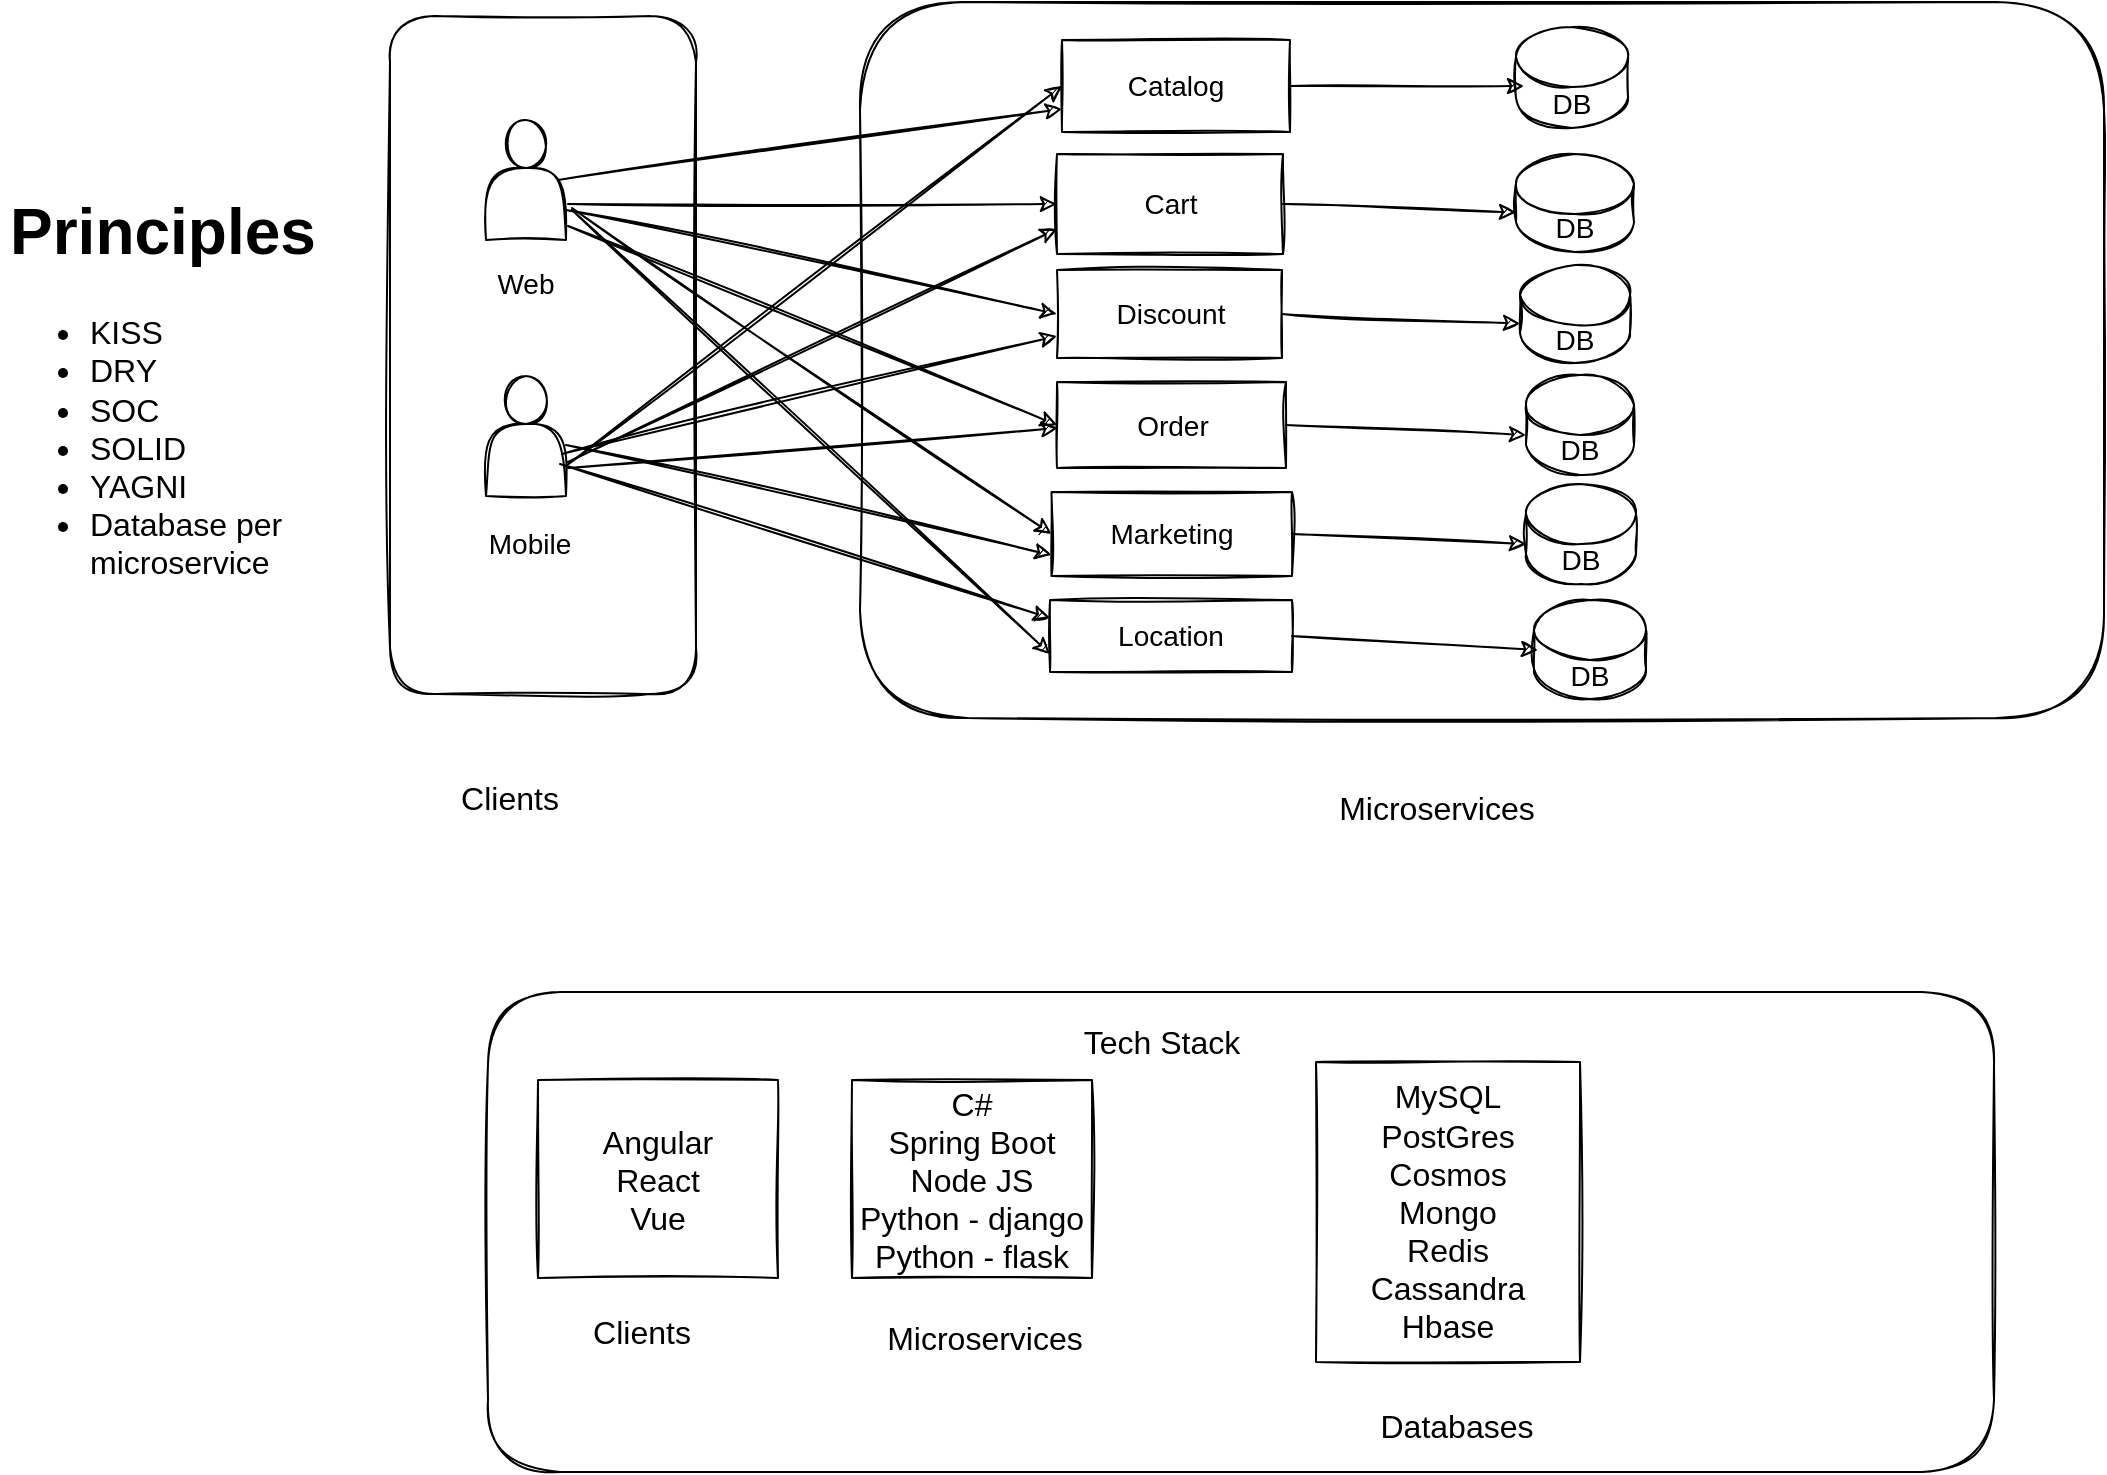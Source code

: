 <mxfile version="16.5.1" type="device"><diagram id="5V68d55-203hL1mw2FXB" name="Page-1"><mxGraphModel dx="1506" dy="798" grid="0" gridSize="10" guides="1" tooltips="1" connect="1" arrows="1" fold="1" page="0" pageScale="1" pageWidth="827" pageHeight="1169" math="0" shadow="0"><root><mxCell id="0"/><mxCell id="1" parent="0"/><mxCell id="Z6peZZ3AawUzdeHNxfpw-1" value="" style="rounded=1;whiteSpace=wrap;html=1;sketch=1;" vertex="1" parent="1"><mxGeometry x="60" y="130" width="153" height="339" as="geometry"/></mxCell><mxCell id="Z6peZZ3AawUzdeHNxfpw-2" value="" style="shape=actor;whiteSpace=wrap;html=1;sketch=1;" vertex="1" parent="1"><mxGeometry x="108" y="182" width="40" height="60" as="geometry"/></mxCell><mxCell id="Z6peZZ3AawUzdeHNxfpw-3" value="" style="shape=actor;whiteSpace=wrap;html=1;sketch=1;" vertex="1" parent="1"><mxGeometry x="108" y="310" width="40" height="60" as="geometry"/></mxCell><mxCell id="Z6peZZ3AawUzdeHNxfpw-4" value="&lt;font style=&quot;font-size: 14px&quot;&gt;Web&lt;/font&gt;" style="text;html=1;strokeColor=none;fillColor=none;align=center;verticalAlign=middle;whiteSpace=wrap;rounded=0;sketch=1;" vertex="1" parent="1"><mxGeometry x="98" y="249" width="60" height="30" as="geometry"/></mxCell><mxCell id="Z6peZZ3AawUzdeHNxfpw-5" value="&lt;font style=&quot;font-size: 14px&quot;&gt;Mobile&lt;/font&gt;" style="text;html=1;strokeColor=none;fillColor=none;align=center;verticalAlign=middle;whiteSpace=wrap;rounded=0;sketch=1;" vertex="1" parent="1"><mxGeometry x="100" y="379" width="60" height="30" as="geometry"/></mxCell><mxCell id="Z6peZZ3AawUzdeHNxfpw-6" value="" style="rounded=1;whiteSpace=wrap;html=1;sketch=1;" vertex="1" parent="1"><mxGeometry x="295" y="123" width="622" height="358" as="geometry"/></mxCell><mxCell id="Z6peZZ3AawUzdeHNxfpw-7" value="Catalog" style="rounded=0;whiteSpace=wrap;html=1;sketch=1;fontSize=14;" vertex="1" parent="1"><mxGeometry x="396" y="142" width="114" height="46" as="geometry"/></mxCell><mxCell id="Z6peZZ3AawUzdeHNxfpw-8" value="Cart" style="rounded=0;whiteSpace=wrap;html=1;sketch=1;fontSize=14;" vertex="1" parent="1"><mxGeometry x="393.5" y="199" width="113" height="50" as="geometry"/></mxCell><mxCell id="Z6peZZ3AawUzdeHNxfpw-9" value="Discount" style="rounded=0;whiteSpace=wrap;html=1;sketch=1;fontSize=14;" vertex="1" parent="1"><mxGeometry x="393.5" y="257" width="112.5" height="44" as="geometry"/></mxCell><mxCell id="Z6peZZ3AawUzdeHNxfpw-10" value="Order" style="rounded=0;whiteSpace=wrap;html=1;sketch=1;fontSize=14;" vertex="1" parent="1"><mxGeometry x="393.5" y="313" width="114.5" height="43" as="geometry"/></mxCell><mxCell id="Z6peZZ3AawUzdeHNxfpw-11" value="Marketing" style="rounded=0;whiteSpace=wrap;html=1;sketch=1;fontSize=14;" vertex="1" parent="1"><mxGeometry x="390.75" y="368" width="120.25" height="42" as="geometry"/></mxCell><mxCell id="Z6peZZ3AawUzdeHNxfpw-12" value="Location" style="rounded=0;whiteSpace=wrap;html=1;sketch=1;fontSize=14;" vertex="1" parent="1"><mxGeometry x="390" y="422" width="121" height="36" as="geometry"/></mxCell><mxCell id="Z6peZZ3AawUzdeHNxfpw-15" value="" style="endArrow=classic;html=1;rounded=0;sketch=1;fontSize=14;exitX=0.9;exitY=0.5;exitDx=0;exitDy=0;exitPerimeter=0;entryX=0;entryY=0.75;entryDx=0;entryDy=0;" edge="1" parent="1" source="Z6peZZ3AawUzdeHNxfpw-2" target="Z6peZZ3AawUzdeHNxfpw-7"><mxGeometry width="50" height="50" relative="1" as="geometry"><mxPoint x="430" y="431" as="sourcePoint"/><mxPoint x="480" y="381" as="targetPoint"/></mxGeometry></mxCell><mxCell id="Z6peZZ3AawUzdeHNxfpw-16" value="" style="endArrow=classic;html=1;rounded=0;sketch=1;fontSize=14;entryX=0;entryY=0.5;entryDx=0;entryDy=0;" edge="1" parent="1" target="Z6peZZ3AawUzdeHNxfpw-8"><mxGeometry width="50" height="50" relative="1" as="geometry"><mxPoint x="149" y="224" as="sourcePoint"/><mxPoint x="406" y="186.5" as="targetPoint"/></mxGeometry></mxCell><mxCell id="Z6peZZ3AawUzdeHNxfpw-17" value="" style="endArrow=classic;html=1;rounded=0;sketch=1;fontSize=14;exitX=1;exitY=0.75;exitDx=0;exitDy=0;entryX=0;entryY=0.5;entryDx=0;entryDy=0;" edge="1" parent="1" source="Z6peZZ3AawUzdeHNxfpw-2" target="Z6peZZ3AawUzdeHNxfpw-9"><mxGeometry width="50" height="50" relative="1" as="geometry"><mxPoint x="164" y="232" as="sourcePoint"/><mxPoint x="416" y="196.5" as="targetPoint"/></mxGeometry></mxCell><mxCell id="Z6peZZ3AawUzdeHNxfpw-18" value="" style="endArrow=classic;html=1;rounded=0;sketch=1;fontSize=14;exitX=1.025;exitY=0.883;exitDx=0;exitDy=0;exitPerimeter=0;entryX=0;entryY=0.5;entryDx=0;entryDy=0;" edge="1" parent="1" source="Z6peZZ3AawUzdeHNxfpw-2" target="Z6peZZ3AawUzdeHNxfpw-10"><mxGeometry width="50" height="50" relative="1" as="geometry"><mxPoint x="174" y="242" as="sourcePoint"/><mxPoint x="426" y="206.5" as="targetPoint"/></mxGeometry></mxCell><mxCell id="Z6peZZ3AawUzdeHNxfpw-19" value="" style="endArrow=classic;html=1;rounded=0;sketch=1;fontSize=14;entryX=0;entryY=0.5;entryDx=0;entryDy=0;" edge="1" parent="1" target="Z6peZZ3AawUzdeHNxfpw-11"><mxGeometry width="50" height="50" relative="1" as="geometry"><mxPoint x="151" y="226" as="sourcePoint"/><mxPoint x="436" y="216.5" as="targetPoint"/></mxGeometry></mxCell><mxCell id="Z6peZZ3AawUzdeHNxfpw-20" value="" style="endArrow=classic;html=1;rounded=0;sketch=1;fontSize=14;entryX=0;entryY=0.75;entryDx=0;entryDy=0;" edge="1" parent="1" target="Z6peZZ3AawUzdeHNxfpw-12"><mxGeometry width="50" height="50" relative="1" as="geometry"><mxPoint x="151" y="227" as="sourcePoint"/><mxPoint x="446" y="226.5" as="targetPoint"/></mxGeometry></mxCell><mxCell id="Z6peZZ3AawUzdeHNxfpw-21" value="" style="endArrow=classic;html=1;rounded=0;sketch=1;fontSize=14;exitX=1;exitY=0.75;exitDx=0;exitDy=0;entryX=0;entryY=0.5;entryDx=0;entryDy=0;" edge="1" parent="1" source="Z6peZZ3AawUzdeHNxfpw-3" target="Z6peZZ3AawUzdeHNxfpw-7"><mxGeometry width="50" height="50" relative="1" as="geometry"><mxPoint x="204" y="272" as="sourcePoint"/><mxPoint x="456" y="236.5" as="targetPoint"/></mxGeometry></mxCell><mxCell id="Z6peZZ3AawUzdeHNxfpw-23" value="" style="endArrow=classic;html=1;rounded=0;sketch=1;fontSize=14;entryX=0;entryY=0.75;entryDx=0;entryDy=0;" edge="1" parent="1" target="Z6peZZ3AawUzdeHNxfpw-8"><mxGeometry width="50" height="50" relative="1" as="geometry"><mxPoint x="149" y="353" as="sourcePoint"/><mxPoint x="466" y="246.5" as="targetPoint"/></mxGeometry></mxCell><mxCell id="Z6peZZ3AawUzdeHNxfpw-24" value="" style="endArrow=classic;html=1;rounded=0;sketch=1;fontSize=14;exitX=0.95;exitY=0.65;exitDx=0;exitDy=0;exitPerimeter=0;entryX=0;entryY=0.75;entryDx=0;entryDy=0;" edge="1" parent="1" source="Z6peZZ3AawUzdeHNxfpw-3" target="Z6peZZ3AawUzdeHNxfpw-9"><mxGeometry width="50" height="50" relative="1" as="geometry"><mxPoint x="224" y="292" as="sourcePoint"/><mxPoint x="476" y="256.5" as="targetPoint"/></mxGeometry></mxCell><mxCell id="Z6peZZ3AawUzdeHNxfpw-25" value="" style="endArrow=classic;html=1;rounded=0;sketch=1;fontSize=14;" edge="1" parent="1"><mxGeometry width="50" height="50" relative="1" as="geometry"><mxPoint x="149" y="356" as="sourcePoint"/><mxPoint x="394" y="336" as="targetPoint"/></mxGeometry></mxCell><mxCell id="Z6peZZ3AawUzdeHNxfpw-26" value="" style="endArrow=classic;html=1;rounded=0;sketch=1;fontSize=14;entryX=0;entryY=0.75;entryDx=0;entryDy=0;" edge="1" parent="1" source="Z6peZZ3AawUzdeHNxfpw-3" target="Z6peZZ3AawUzdeHNxfpw-11"><mxGeometry width="50" height="50" relative="1" as="geometry"><mxPoint x="244" y="312" as="sourcePoint"/><mxPoint x="496" y="276.5" as="targetPoint"/></mxGeometry></mxCell><mxCell id="Z6peZZ3AawUzdeHNxfpw-27" value="" style="endArrow=classic;html=1;rounded=0;sketch=1;fontSize=14;entryX=0;entryY=0.25;entryDx=0;entryDy=0;" edge="1" parent="1" target="Z6peZZ3AawUzdeHNxfpw-12"><mxGeometry width="50" height="50" relative="1" as="geometry"><mxPoint x="145" y="354" as="sourcePoint"/><mxPoint x="506" y="286.5" as="targetPoint"/></mxGeometry></mxCell><mxCell id="Z6peZZ3AawUzdeHNxfpw-28" value="DB" style="shape=cylinder3;whiteSpace=wrap;html=1;boundedLbl=1;backgroundOutline=1;size=15;sketch=1;fontSize=14;" vertex="1" parent="1"><mxGeometry x="623" y="135.5" width="56" height="50.5" as="geometry"/></mxCell><mxCell id="Z6peZZ3AawUzdeHNxfpw-29" value="DB" style="shape=cylinder3;whiteSpace=wrap;html=1;boundedLbl=1;backgroundOutline=1;size=15;sketch=1;fontSize=14;" vertex="1" parent="1"><mxGeometry x="623" y="199" width="59" height="49" as="geometry"/></mxCell><mxCell id="Z6peZZ3AawUzdeHNxfpw-30" value="DB" style="shape=cylinder3;whiteSpace=wrap;html=1;boundedLbl=1;backgroundOutline=1;size=15;sketch=1;fontSize=14;" vertex="1" parent="1"><mxGeometry x="625" y="254.5" width="55" height="49" as="geometry"/></mxCell><mxCell id="Z6peZZ3AawUzdeHNxfpw-31" value="DB" style="shape=cylinder3;whiteSpace=wrap;html=1;boundedLbl=1;backgroundOutline=1;size=15;sketch=1;fontSize=14;" vertex="1" parent="1"><mxGeometry x="628" y="309.5" width="54" height="50" as="geometry"/></mxCell><mxCell id="Z6peZZ3AawUzdeHNxfpw-32" value="DB" style="shape=cylinder3;whiteSpace=wrap;html=1;boundedLbl=1;backgroundOutline=1;size=15;sketch=1;fontSize=14;" vertex="1" parent="1"><mxGeometry x="628" y="364" width="55" height="50" as="geometry"/></mxCell><mxCell id="Z6peZZ3AawUzdeHNxfpw-33" value="DB" style="shape=cylinder3;whiteSpace=wrap;html=1;boundedLbl=1;backgroundOutline=1;size=15;sketch=1;fontSize=14;" vertex="1" parent="1"><mxGeometry x="632" y="422" width="56" height="49.5" as="geometry"/></mxCell><mxCell id="Z6peZZ3AawUzdeHNxfpw-35" value="" style="endArrow=classic;html=1;rounded=0;sketch=1;fontSize=14;exitX=1;exitY=0.5;exitDx=0;exitDy=0;" edge="1" parent="1" source="Z6peZZ3AawUzdeHNxfpw-7"><mxGeometry width="50" height="50" relative="1" as="geometry"><mxPoint x="430" y="431" as="sourcePoint"/><mxPoint x="627" y="165" as="targetPoint"/></mxGeometry></mxCell><mxCell id="Z6peZZ3AawUzdeHNxfpw-36" value="" style="endArrow=classic;html=1;rounded=0;sketch=1;fontSize=14;exitX=1;exitY=0.5;exitDx=0;exitDy=0;entryX=0;entryY=0;entryDx=0;entryDy=29.25;entryPerimeter=0;" edge="1" parent="1" source="Z6peZZ3AawUzdeHNxfpw-8" target="Z6peZZ3AawUzdeHNxfpw-29"><mxGeometry width="50" height="50" relative="1" as="geometry"><mxPoint x="520" y="175" as="sourcePoint"/><mxPoint x="637" y="175" as="targetPoint"/></mxGeometry></mxCell><mxCell id="Z6peZZ3AawUzdeHNxfpw-37" value="" style="endArrow=classic;html=1;rounded=0;sketch=1;fontSize=14;exitX=1;exitY=0.5;exitDx=0;exitDy=0;entryX=0;entryY=0;entryDx=0;entryDy=29.25;entryPerimeter=0;" edge="1" parent="1" source="Z6peZZ3AawUzdeHNxfpw-9" target="Z6peZZ3AawUzdeHNxfpw-30"><mxGeometry width="50" height="50" relative="1" as="geometry"><mxPoint x="530" y="185" as="sourcePoint"/><mxPoint x="647" y="185" as="targetPoint"/></mxGeometry></mxCell><mxCell id="Z6peZZ3AawUzdeHNxfpw-38" value="" style="endArrow=classic;html=1;rounded=0;sketch=1;fontSize=14;exitX=1;exitY=0.5;exitDx=0;exitDy=0;entryX=0;entryY=0;entryDx=0;entryDy=30;entryPerimeter=0;" edge="1" parent="1" source="Z6peZZ3AawUzdeHNxfpw-10" target="Z6peZZ3AawUzdeHNxfpw-31"><mxGeometry width="50" height="50" relative="1" as="geometry"><mxPoint x="540" y="195" as="sourcePoint"/><mxPoint x="657" y="195" as="targetPoint"/></mxGeometry></mxCell><mxCell id="Z6peZZ3AawUzdeHNxfpw-39" value="" style="endArrow=classic;html=1;rounded=0;sketch=1;fontSize=14;exitX=1;exitY=0.5;exitDx=0;exitDy=0;entryX=0;entryY=0;entryDx=0;entryDy=30;entryPerimeter=0;" edge="1" parent="1" source="Z6peZZ3AawUzdeHNxfpw-11" target="Z6peZZ3AawUzdeHNxfpw-32"><mxGeometry width="50" height="50" relative="1" as="geometry"><mxPoint x="550" y="205" as="sourcePoint"/><mxPoint x="667" y="205" as="targetPoint"/></mxGeometry></mxCell><mxCell id="Z6peZZ3AawUzdeHNxfpw-40" value="" style="endArrow=classic;html=1;rounded=0;sketch=1;fontSize=14;exitX=1;exitY=0.5;exitDx=0;exitDy=0;" edge="1" parent="1" source="Z6peZZ3AawUzdeHNxfpw-12"><mxGeometry width="50" height="50" relative="1" as="geometry"><mxPoint x="560" y="215" as="sourcePoint"/><mxPoint x="634" y="447" as="targetPoint"/></mxGeometry></mxCell><mxCell id="Z6peZZ3AawUzdeHNxfpw-41" value="&lt;font style=&quot;font-size: 16px&quot;&gt;Clients&lt;/font&gt;" style="text;html=1;strokeColor=none;fillColor=none;align=center;verticalAlign=middle;whiteSpace=wrap;rounded=0;sketch=1;fontSize=14;" vertex="1" parent="1"><mxGeometry x="90" y="506" width="60" height="30" as="geometry"/></mxCell><mxCell id="Z6peZZ3AawUzdeHNxfpw-42" value="&lt;font style=&quot;font-size: 16px&quot;&gt;Microservices&lt;/font&gt;" style="text;html=1;strokeColor=none;fillColor=none;align=center;verticalAlign=middle;whiteSpace=wrap;rounded=0;sketch=1;fontSize=14;" vertex="1" parent="1"><mxGeometry x="513" y="506" width="141" height="39" as="geometry"/></mxCell><mxCell id="Z6peZZ3AawUzdeHNxfpw-43" value="" style="rounded=1;whiteSpace=wrap;html=1;sketch=1;fontSize=16;" vertex="1" parent="1"><mxGeometry x="109" y="618" width="753" height="240" as="geometry"/></mxCell><mxCell id="Z6peZZ3AawUzdeHNxfpw-44" value="&lt;font style=&quot;font-size: 16px&quot;&gt;Tech Stack&lt;/font&gt;" style="text;html=1;strokeColor=none;fillColor=none;align=center;verticalAlign=middle;whiteSpace=wrap;rounded=0;sketch=1;fontSize=14;" vertex="1" parent="1"><mxGeometry x="403" y="628" width="86" height="30" as="geometry"/></mxCell><mxCell id="Z6peZZ3AawUzdeHNxfpw-45" value="Angular&lt;br&gt;React&lt;br&gt;Vue" style="rounded=0;whiteSpace=wrap;html=1;sketch=1;fontSize=16;" vertex="1" parent="1"><mxGeometry x="134" y="662" width="120" height="99" as="geometry"/></mxCell><mxCell id="Z6peZZ3AawUzdeHNxfpw-46" value="C#&lt;br&gt;Spring Boot&lt;br&gt;Node JS&lt;br&gt;Python - django&lt;br&gt;Python - flask" style="rounded=0;whiteSpace=wrap;html=1;sketch=1;fontSize=16;" vertex="1" parent="1"><mxGeometry x="291" y="662" width="120" height="99" as="geometry"/></mxCell><mxCell id="Z6peZZ3AawUzdeHNxfpw-48" value="&lt;font style=&quot;font-size: 16px&quot;&gt;Microservices&lt;/font&gt;" style="text;html=1;strokeColor=none;fillColor=none;align=center;verticalAlign=middle;whiteSpace=wrap;rounded=0;sketch=1;fontSize=14;" vertex="1" parent="1"><mxGeometry x="287" y="771" width="141" height="39" as="geometry"/></mxCell><mxCell id="Z6peZZ3AawUzdeHNxfpw-49" value="&lt;font style=&quot;font-size: 16px&quot;&gt;Clients&lt;/font&gt;" style="text;html=1;strokeColor=none;fillColor=none;align=center;verticalAlign=middle;whiteSpace=wrap;rounded=0;sketch=1;fontSize=14;" vertex="1" parent="1"><mxGeometry x="156" y="773" width="60" height="30" as="geometry"/></mxCell><mxCell id="Z6peZZ3AawUzdeHNxfpw-50" value="MySQL&lt;br&gt;PostGres&lt;br&gt;Cosmos&lt;br&gt;Mongo&lt;br&gt;Redis&lt;br&gt;Cassandra&lt;br&gt;Hbase" style="rounded=0;whiteSpace=wrap;html=1;sketch=1;fontSize=16;" vertex="1" parent="1"><mxGeometry x="523" y="653" width="132" height="150" as="geometry"/></mxCell><mxCell id="Z6peZZ3AawUzdeHNxfpw-51" value="&lt;font style=&quot;font-size: 16px&quot;&gt;Databases&lt;/font&gt;" style="text;html=1;strokeColor=none;fillColor=none;align=center;verticalAlign=middle;whiteSpace=wrap;rounded=0;sketch=1;fontSize=14;" vertex="1" parent="1"><mxGeometry x="523" y="815" width="141" height="39" as="geometry"/></mxCell><mxCell id="Z6peZZ3AawUzdeHNxfpw-52" value="&lt;h1&gt;Principles&lt;/h1&gt;&lt;p&gt;&lt;ul&gt;&lt;li&gt;KISS&lt;/li&gt;&lt;li&gt;DRY&lt;/li&gt;&lt;li&gt;SOC&lt;/li&gt;&lt;li&gt;SOLID&lt;/li&gt;&lt;li&gt;YAGNI&lt;/li&gt;&lt;li&gt;Database per microservice&lt;/li&gt;&lt;/ul&gt;&lt;/p&gt;&lt;p&gt;&lt;br&gt;&lt;/p&gt;&lt;p&gt;&lt;br&gt;&lt;/p&gt;" style="text;html=1;strokeColor=none;fillColor=none;spacing=5;spacingTop=-20;whiteSpace=wrap;overflow=hidden;rounded=0;sketch=1;fontSize=16;" vertex="1" parent="1"><mxGeometry x="-135" y="208" width="190" height="272" as="geometry"/></mxCell></root></mxGraphModel></diagram></mxfile>